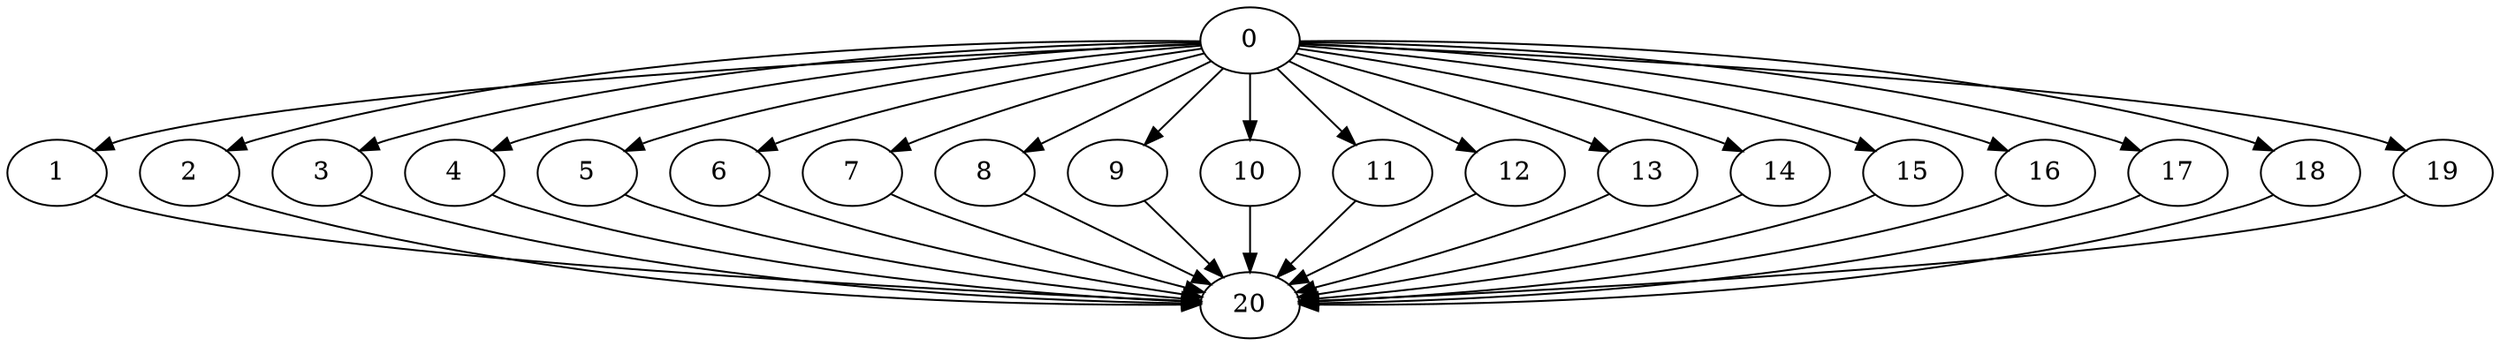 digraph "outputFork_Join_Nodes_21_CCR_1.99_WeightType_Random" {
		0		[Weight=4,Start=0,Processor=0];
		1		[Weight=2,Start=4,Processor=0];
		2		[Weight=9,Start=6,Processor=0];
		3		[Weight=8,Start=15,Processor=0];
		4		[Weight=2,Start=23,Processor=0];
		5		[Weight=6,Start=25,Processor=0];
		6		[Weight=7,Start=31,Processor=0];
		7		[Weight=9,Start=38,Processor=0];
		8		[Weight=9,Start=11,Processor=1];
		9		[Weight=10,Start=20,Processor=1];
		10		[Weight=5,Start=7,Processor=2];
		11		[Weight=5,Start=12,Processor=2];
		12		[Weight=9,Start=7,Processor=3];
		13		[Weight=10,Start=30,Processor=1];
		14		[Weight=4,Start=17,Processor=2];
		15		[Weight=4,Start=16,Processor=3];
		16		[Weight=5,Start=21,Processor=2];
		17		[Weight=8,Start=26,Processor=2];
		18		[Weight=9,Start=20,Processor=3];
		19		[Weight=4,Start=29,Processor=3];
		20		[Weight=8,Start=47,Processor=0];
		0 -> 1	[Weight=15];
		0 -> 2	[Weight=12];
		0 -> 3	[Weight=4];
		0 -> 4	[Weight=10];
		0 -> 5	[Weight=6];
		0 -> 6	[Weight=4];
		0 -> 7	[Weight=9];
		0 -> 8	[Weight=7];
		0 -> 9	[Weight=12];
		0 -> 10	[Weight=3];
		0 -> 11	[Weight=6];
		0 -> 12	[Weight=3];
		0 -> 13	[Weight=12];
		0 -> 14	[Weight=6];
		0 -> 15	[Weight=10];
		0 -> 16	[Weight=9];
		0 -> 17	[Weight=3];
		0 -> 18	[Weight=4];
		0 -> 19	[Weight=4];
		1 -> 20	[Weight=7];
		2 -> 20	[Weight=9];
		3 -> 20	[Weight=4];
		4 -> 20	[Weight=3];
		5 -> 20	[Weight=6];
		6 -> 20	[Weight=6];
		7 -> 20	[Weight=7];
		8 -> 20	[Weight=3];
		9 -> 20	[Weight=3];
		10 -> 20	[Weight=12];
		11 -> 20	[Weight=4];
		12 -> 20	[Weight=12];
		13 -> 20	[Weight=7];
		14 -> 20	[Weight=3];
		15 -> 20	[Weight=10];
		16 -> 20	[Weight=6];
		17 -> 20	[Weight=13];
		18 -> 20	[Weight=10];
		19 -> 20	[Weight=9];
}
